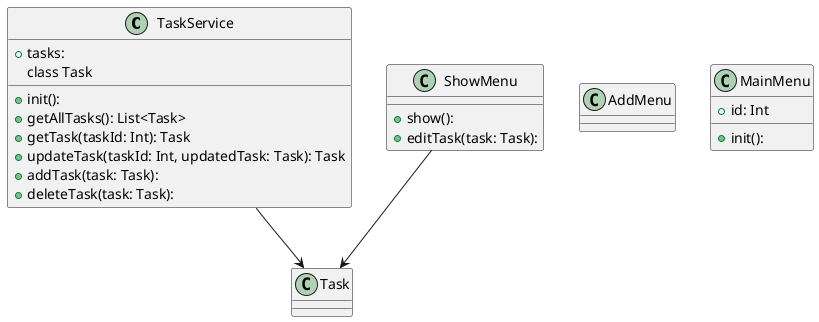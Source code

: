 @startuml
class TaskService {
    + tasks: 
    + init(): 
    + getAllTasks(): List<Task>
class Task
    + getTask(taskId: Int): Task
    + updateTask(taskId: Int, updatedTask: Task): Task
    + addTask(task: Task): 
    + deleteTask(task: Task): 
}
class AddMenu {
}
class MainMenu {
    + id: Int
    + init(): 
}
class ShowMenu {
    + show(): 
    + editTask(task: Task): 
}
TaskService --> Task
ShowMenu --> Task
@enduml
